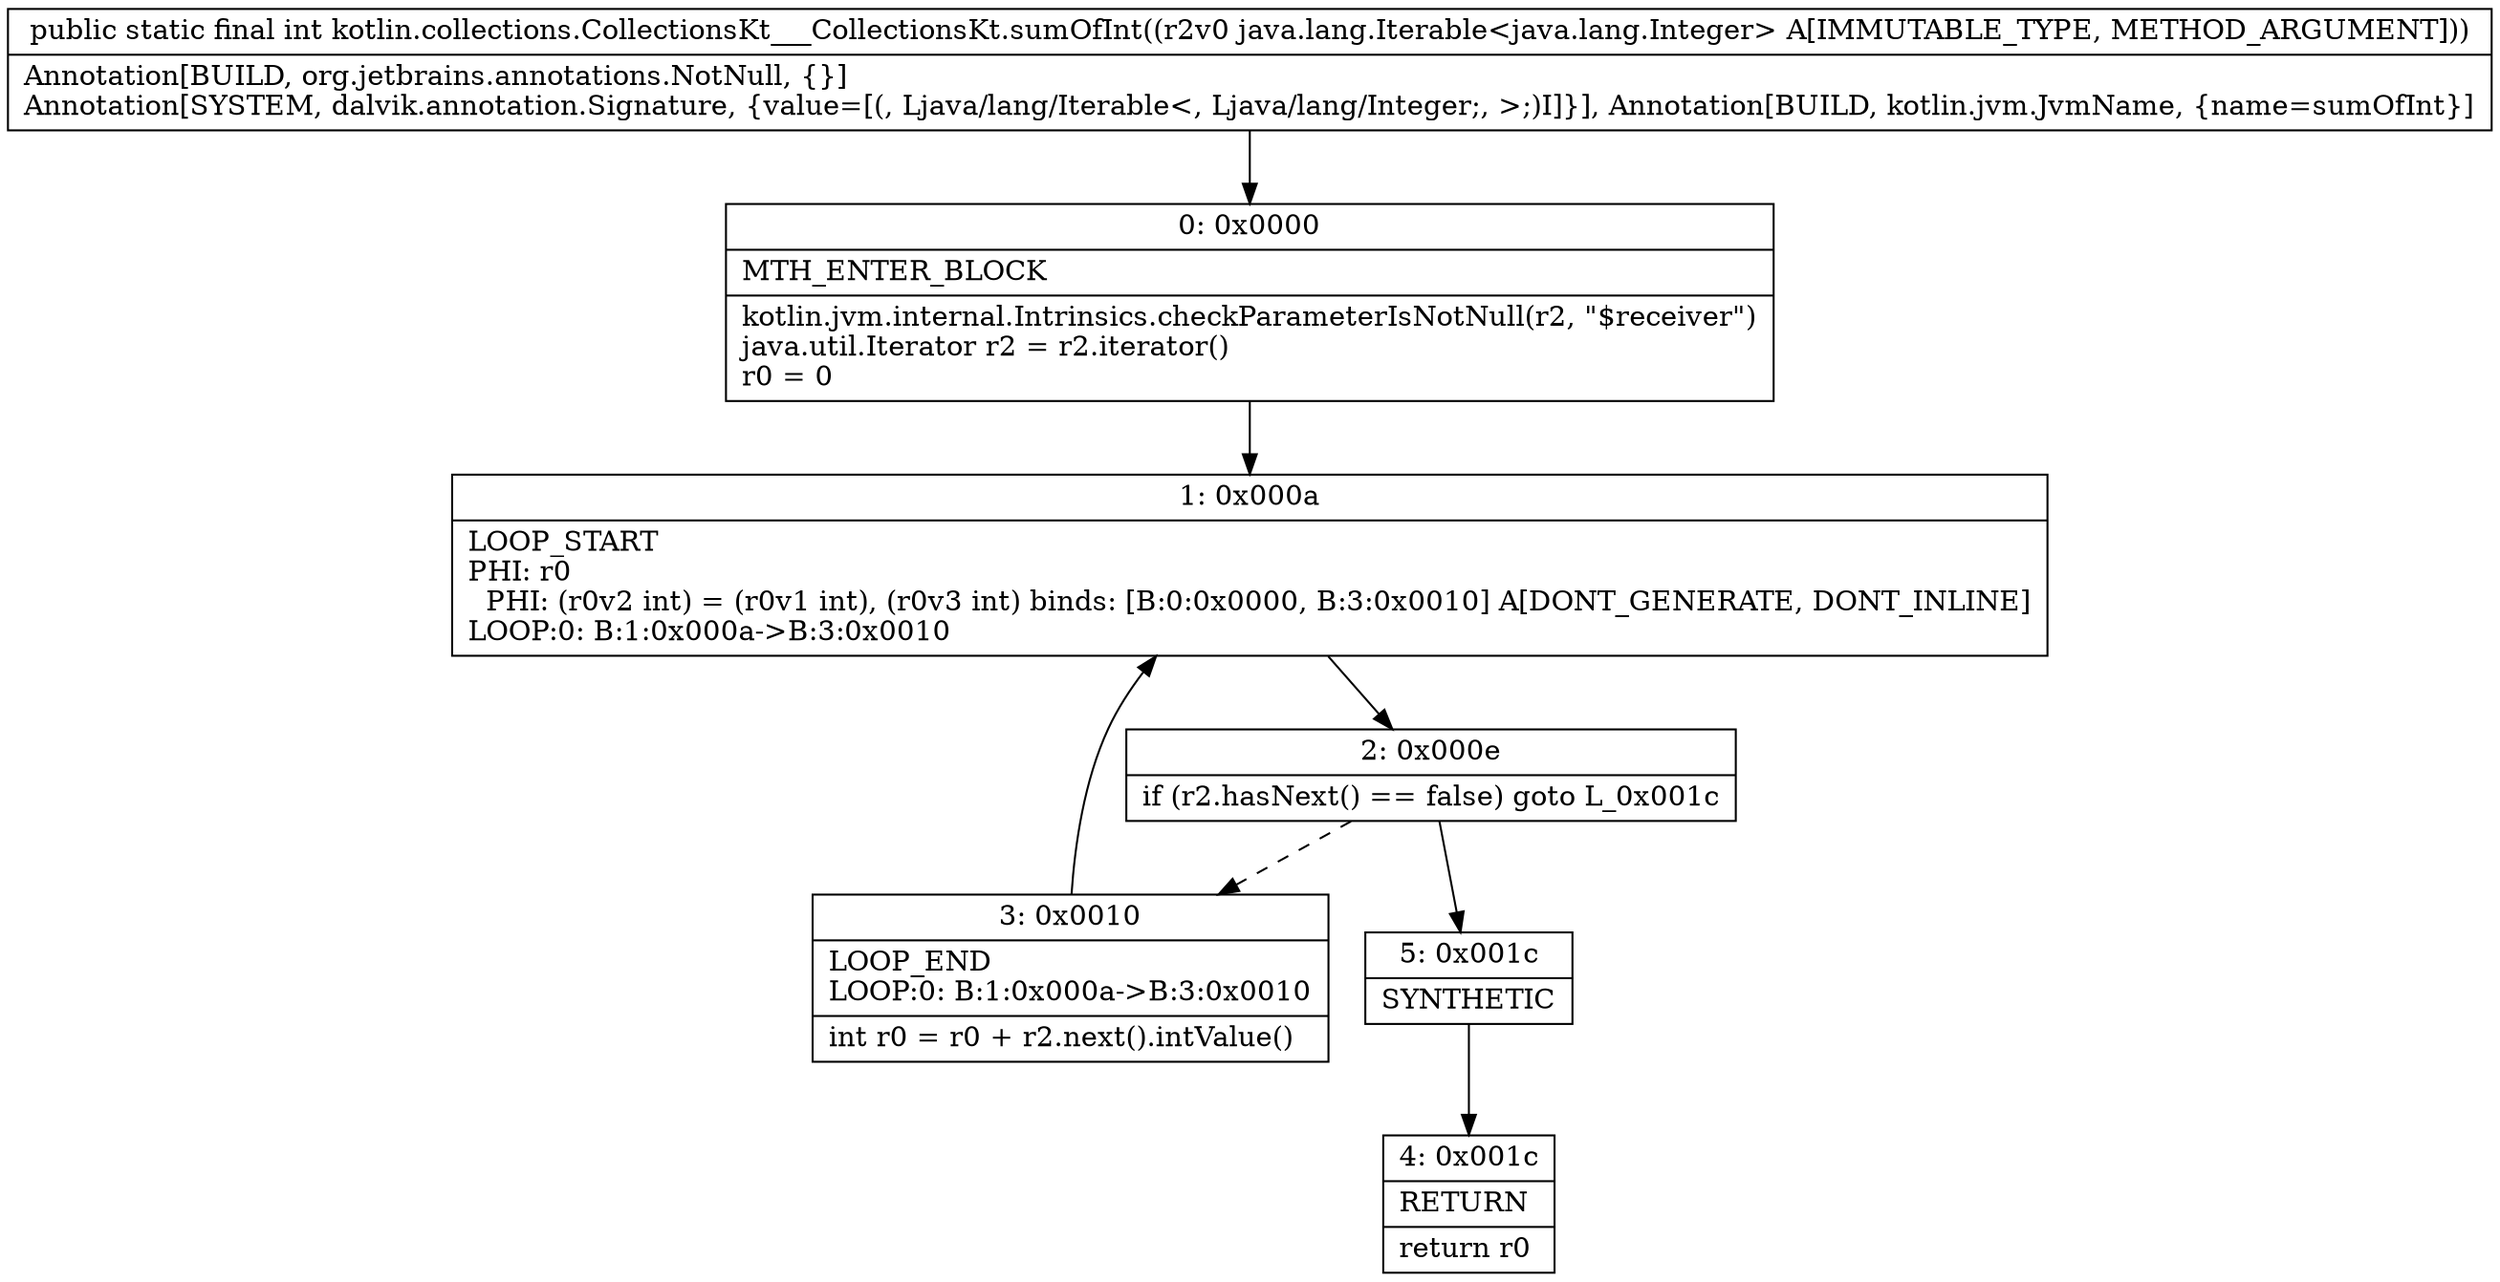 digraph "CFG forkotlin.collections.CollectionsKt___CollectionsKt.sumOfInt(Ljava\/lang\/Iterable;)I" {
Node_0 [shape=record,label="{0\:\ 0x0000|MTH_ENTER_BLOCK\l|kotlin.jvm.internal.Intrinsics.checkParameterIsNotNull(r2, \"$receiver\")\ljava.util.Iterator r2 = r2.iterator()\lr0 = 0\l}"];
Node_1 [shape=record,label="{1\:\ 0x000a|LOOP_START\lPHI: r0 \l  PHI: (r0v2 int) = (r0v1 int), (r0v3 int) binds: [B:0:0x0000, B:3:0x0010] A[DONT_GENERATE, DONT_INLINE]\lLOOP:0: B:1:0x000a\-\>B:3:0x0010\l}"];
Node_2 [shape=record,label="{2\:\ 0x000e|if (r2.hasNext() == false) goto L_0x001c\l}"];
Node_3 [shape=record,label="{3\:\ 0x0010|LOOP_END\lLOOP:0: B:1:0x000a\-\>B:3:0x0010\l|int r0 = r0 + r2.next().intValue()\l}"];
Node_4 [shape=record,label="{4\:\ 0x001c|RETURN\l|return r0\l}"];
Node_5 [shape=record,label="{5\:\ 0x001c|SYNTHETIC\l}"];
MethodNode[shape=record,label="{public static final int kotlin.collections.CollectionsKt___CollectionsKt.sumOfInt((r2v0 java.lang.Iterable\<java.lang.Integer\> A[IMMUTABLE_TYPE, METHOD_ARGUMENT]))  | Annotation[BUILD, org.jetbrains.annotations.NotNull, \{\}]\lAnnotation[SYSTEM, dalvik.annotation.Signature, \{value=[(, Ljava\/lang\/Iterable\<, Ljava\/lang\/Integer;, \>;)I]\}], Annotation[BUILD, kotlin.jvm.JvmName, \{name=sumOfInt\}]\l}"];
MethodNode -> Node_0;
Node_0 -> Node_1;
Node_1 -> Node_2;
Node_2 -> Node_3[style=dashed];
Node_2 -> Node_5;
Node_3 -> Node_1;
Node_5 -> Node_4;
}

